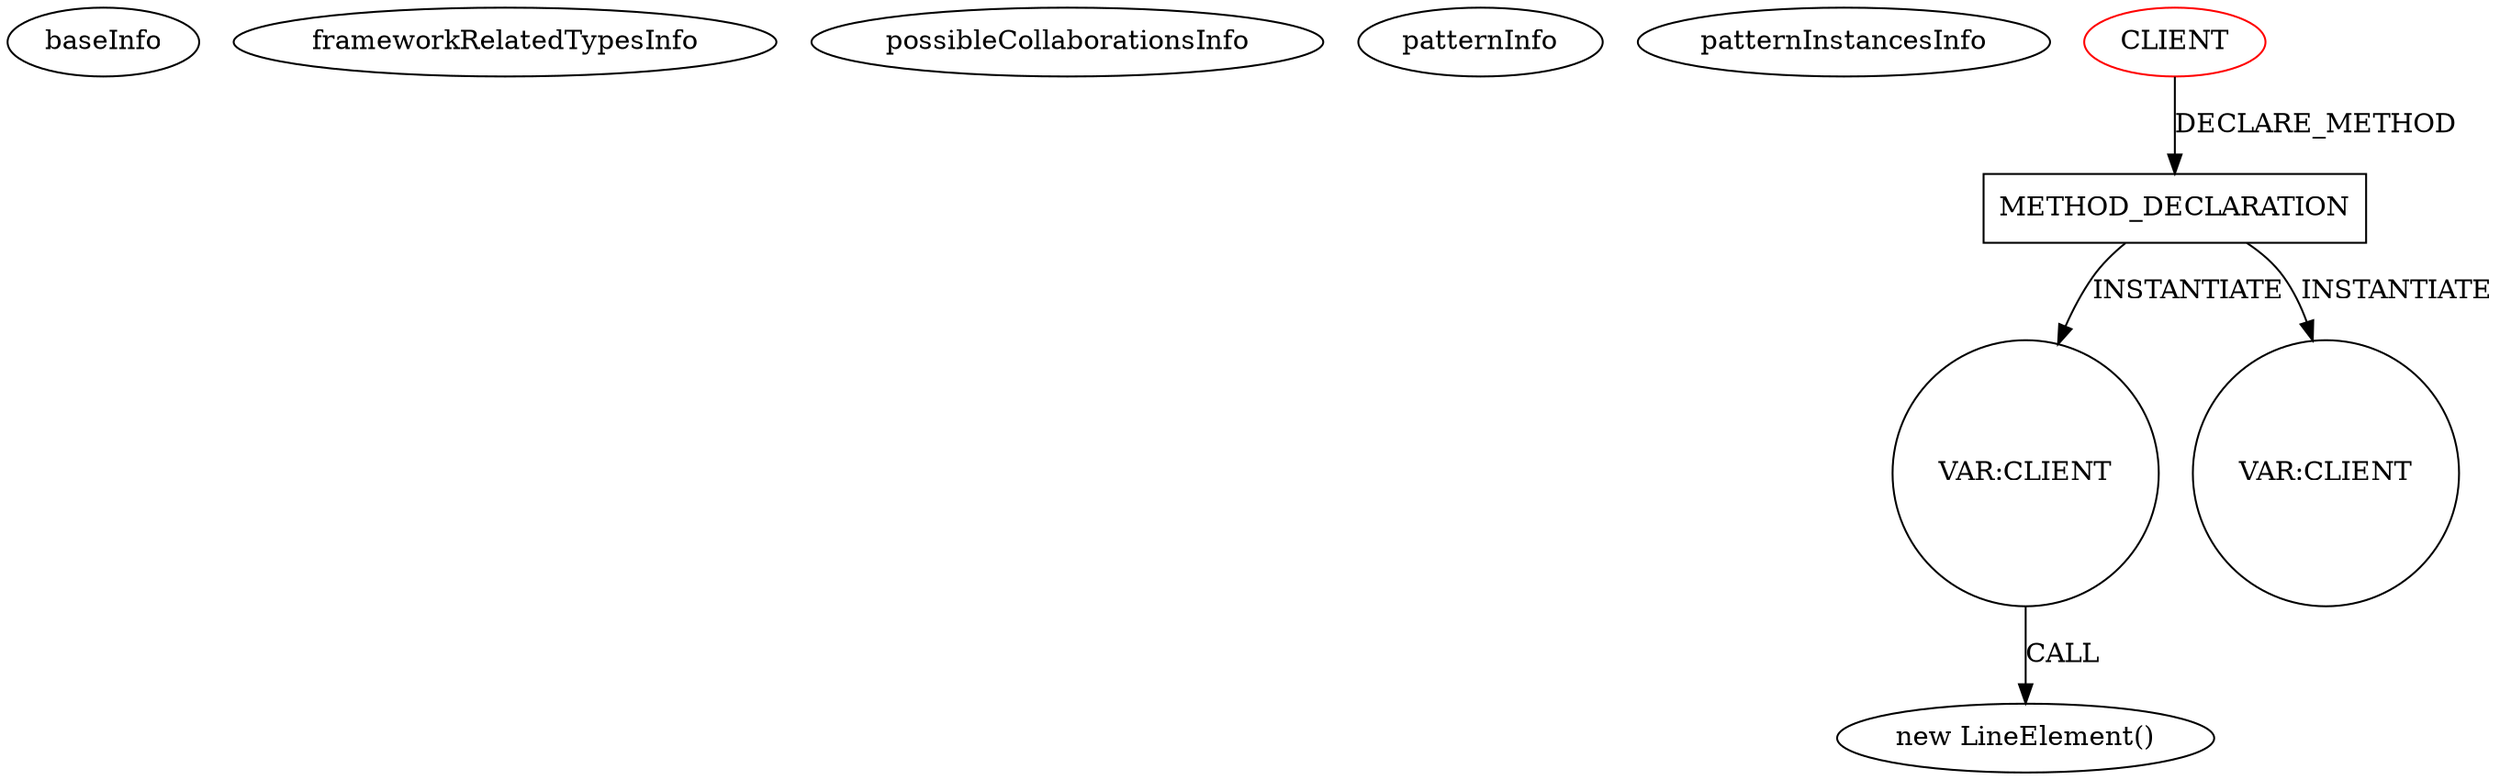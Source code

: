 digraph {
baseInfo[graphId=2921,category="pattern",isAnonymous=false,possibleRelation=false]
frameworkRelatedTypesInfo[]
possibleCollaborationsInfo[]
patternInfo[frequency=2.0,patternRootClient=0]
patternInstancesInfo[0="Maxxa-MT-common~/Maxxa-MT-common/MT-common-master/src/cz/commons/example/graphics/node/DefaultNodeExample.java~DefaultNodeExample~922",1="Maxxa-MT-common~/Maxxa-MT-common/MT-common-master/src/cz/commons/example/graphics/branchNode/BranchElementExample.java~BranchElementExample~916"]
21[label="new LineElement()",vertexType="CONSTRUCTOR_CALL",isFrameworkType=false]
22[label="VAR:CLIENT",vertexType="VARIABLE_EXPRESION",isFrameworkType=false,shape=circle]
4[label="METHOD_DECLARATION",vertexType="CLIENT_METHOD_DECLARATION",isFrameworkType=false,shape=box]
0[label="CLIENT",vertexType="ROOT_CLIENT_CLASS_DECLARATION",isFrameworkType=false,color=red]
161[label="VAR:CLIENT",vertexType="VARIABLE_EXPRESION",isFrameworkType=false,shape=circle]
22->21[label="CALL"]
4->22[label="INSTANTIATE"]
4->161[label="INSTANTIATE"]
0->4[label="DECLARE_METHOD"]
}
